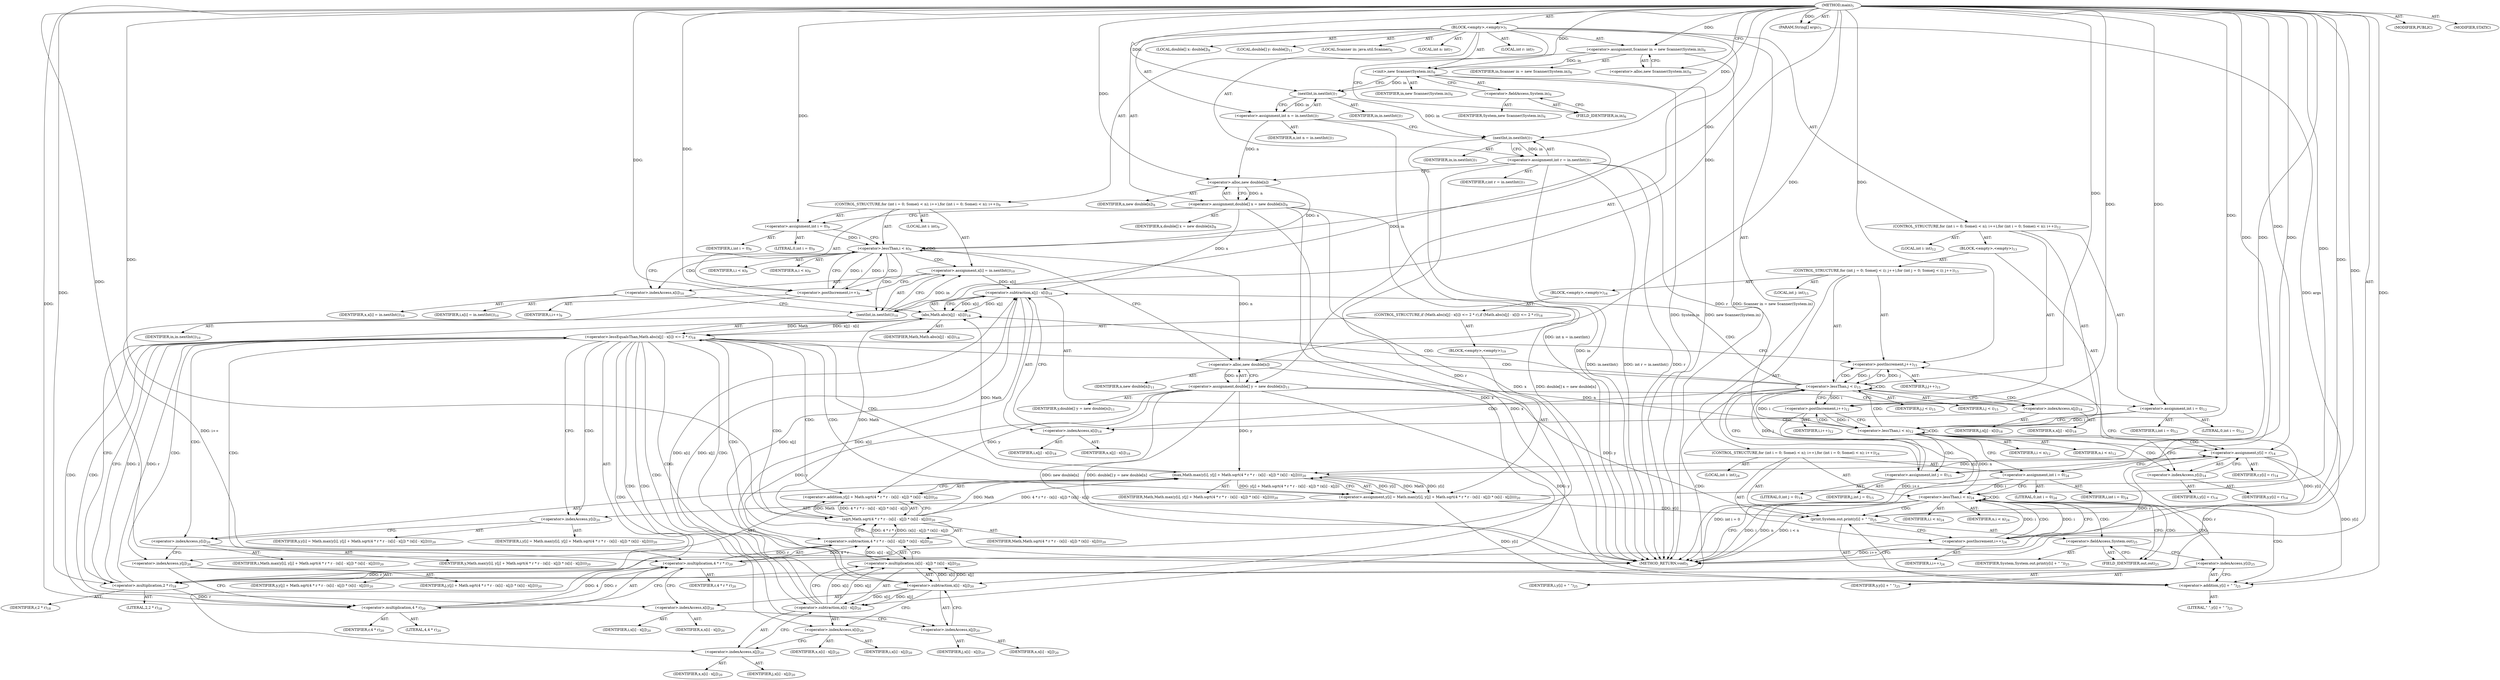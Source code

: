 digraph "main" {  
"19" [label = <(METHOD,main)<SUB>5</SUB>> ]
"20" [label = <(PARAM,String[] args)<SUB>5</SUB>> ]
"21" [label = <(BLOCK,&lt;empty&gt;,&lt;empty&gt;)<SUB>5</SUB>> ]
"4" [label = <(LOCAL,Scanner in: java.util.Scanner)<SUB>6</SUB>> ]
"22" [label = <(&lt;operator&gt;.assignment,Scanner in = new Scanner(System.in))<SUB>6</SUB>> ]
"23" [label = <(IDENTIFIER,in,Scanner in = new Scanner(System.in))<SUB>6</SUB>> ]
"24" [label = <(&lt;operator&gt;.alloc,new Scanner(System.in))<SUB>6</SUB>> ]
"25" [label = <(&lt;init&gt;,new Scanner(System.in))<SUB>6</SUB>> ]
"3" [label = <(IDENTIFIER,in,new Scanner(System.in))<SUB>6</SUB>> ]
"26" [label = <(&lt;operator&gt;.fieldAccess,System.in)<SUB>6</SUB>> ]
"27" [label = <(IDENTIFIER,System,new Scanner(System.in))<SUB>6</SUB>> ]
"28" [label = <(FIELD_IDENTIFIER,in,in)<SUB>6</SUB>> ]
"29" [label = <(LOCAL,int n: int)<SUB>7</SUB>> ]
"30" [label = <(LOCAL,int r: int)<SUB>7</SUB>> ]
"31" [label = <(&lt;operator&gt;.assignment,int n = in.nextInt())<SUB>7</SUB>> ]
"32" [label = <(IDENTIFIER,n,int n = in.nextInt())<SUB>7</SUB>> ]
"33" [label = <(nextInt,in.nextInt())<SUB>7</SUB>> ]
"34" [label = <(IDENTIFIER,in,in.nextInt())<SUB>7</SUB>> ]
"35" [label = <(&lt;operator&gt;.assignment,int r = in.nextInt())<SUB>7</SUB>> ]
"36" [label = <(IDENTIFIER,r,int r = in.nextInt())<SUB>7</SUB>> ]
"37" [label = <(nextInt,in.nextInt())<SUB>7</SUB>> ]
"38" [label = <(IDENTIFIER,in,in.nextInt())<SUB>7</SUB>> ]
"39" [label = <(LOCAL,double[] x: double[])<SUB>8</SUB>> ]
"40" [label = <(&lt;operator&gt;.assignment,double[] x = new double[n])<SUB>8</SUB>> ]
"41" [label = <(IDENTIFIER,x,double[] x = new double[n])<SUB>8</SUB>> ]
"42" [label = <(&lt;operator&gt;.alloc,new double[n])> ]
"43" [label = <(IDENTIFIER,n,new double[n])<SUB>8</SUB>> ]
"44" [label = <(CONTROL_STRUCTURE,for (int i = 0; Some(i &lt; n); i++),for (int i = 0; Some(i &lt; n); i++))<SUB>9</SUB>> ]
"45" [label = <(LOCAL,int i: int)<SUB>9</SUB>> ]
"46" [label = <(&lt;operator&gt;.assignment,int i = 0)<SUB>9</SUB>> ]
"47" [label = <(IDENTIFIER,i,int i = 0)<SUB>9</SUB>> ]
"48" [label = <(LITERAL,0,int i = 0)<SUB>9</SUB>> ]
"49" [label = <(&lt;operator&gt;.lessThan,i &lt; n)<SUB>9</SUB>> ]
"50" [label = <(IDENTIFIER,i,i &lt; n)<SUB>9</SUB>> ]
"51" [label = <(IDENTIFIER,n,i &lt; n)<SUB>9</SUB>> ]
"52" [label = <(&lt;operator&gt;.postIncrement,i++)<SUB>9</SUB>> ]
"53" [label = <(IDENTIFIER,i,i++)<SUB>9</SUB>> ]
"54" [label = <(&lt;operator&gt;.assignment,x[i] = in.nextInt())<SUB>10</SUB>> ]
"55" [label = <(&lt;operator&gt;.indexAccess,x[i])<SUB>10</SUB>> ]
"56" [label = <(IDENTIFIER,x,x[i] = in.nextInt())<SUB>10</SUB>> ]
"57" [label = <(IDENTIFIER,i,x[i] = in.nextInt())<SUB>10</SUB>> ]
"58" [label = <(nextInt,in.nextInt())<SUB>10</SUB>> ]
"59" [label = <(IDENTIFIER,in,in.nextInt())<SUB>10</SUB>> ]
"60" [label = <(LOCAL,double[] y: double[])<SUB>11</SUB>> ]
"61" [label = <(&lt;operator&gt;.assignment,double[] y = new double[n])<SUB>11</SUB>> ]
"62" [label = <(IDENTIFIER,y,double[] y = new double[n])<SUB>11</SUB>> ]
"63" [label = <(&lt;operator&gt;.alloc,new double[n])> ]
"64" [label = <(IDENTIFIER,n,new double[n])<SUB>11</SUB>> ]
"65" [label = <(CONTROL_STRUCTURE,for (int i = 0; Some(i &lt; n); i++),for (int i = 0; Some(i &lt; n); i++))<SUB>12</SUB>> ]
"66" [label = <(LOCAL,int i: int)<SUB>12</SUB>> ]
"67" [label = <(&lt;operator&gt;.assignment,int i = 0)<SUB>12</SUB>> ]
"68" [label = <(IDENTIFIER,i,int i = 0)<SUB>12</SUB>> ]
"69" [label = <(LITERAL,0,int i = 0)<SUB>12</SUB>> ]
"70" [label = <(&lt;operator&gt;.lessThan,i &lt; n)<SUB>12</SUB>> ]
"71" [label = <(IDENTIFIER,i,i &lt; n)<SUB>12</SUB>> ]
"72" [label = <(IDENTIFIER,n,i &lt; n)<SUB>12</SUB>> ]
"73" [label = <(&lt;operator&gt;.postIncrement,i++)<SUB>12</SUB>> ]
"74" [label = <(IDENTIFIER,i,i++)<SUB>12</SUB>> ]
"75" [label = <(BLOCK,&lt;empty&gt;,&lt;empty&gt;)<SUB>13</SUB>> ]
"76" [label = <(&lt;operator&gt;.assignment,y[i] = r)<SUB>14</SUB>> ]
"77" [label = <(&lt;operator&gt;.indexAccess,y[i])<SUB>14</SUB>> ]
"78" [label = <(IDENTIFIER,y,y[i] = r)<SUB>14</SUB>> ]
"79" [label = <(IDENTIFIER,i,y[i] = r)<SUB>14</SUB>> ]
"80" [label = <(IDENTIFIER,r,y[i] = r)<SUB>14</SUB>> ]
"81" [label = <(CONTROL_STRUCTURE,for (int j = 0; Some(j &lt; i); j++),for (int j = 0; Some(j &lt; i); j++))<SUB>15</SUB>> ]
"82" [label = <(LOCAL,int j: int)<SUB>15</SUB>> ]
"83" [label = <(&lt;operator&gt;.assignment,int j = 0)<SUB>15</SUB>> ]
"84" [label = <(IDENTIFIER,j,int j = 0)<SUB>15</SUB>> ]
"85" [label = <(LITERAL,0,int j = 0)<SUB>15</SUB>> ]
"86" [label = <(&lt;operator&gt;.lessThan,j &lt; i)<SUB>15</SUB>> ]
"87" [label = <(IDENTIFIER,j,j &lt; i)<SUB>15</SUB>> ]
"88" [label = <(IDENTIFIER,i,j &lt; i)<SUB>15</SUB>> ]
"89" [label = <(&lt;operator&gt;.postIncrement,j++)<SUB>15</SUB>> ]
"90" [label = <(IDENTIFIER,j,j++)<SUB>15</SUB>> ]
"91" [label = <(BLOCK,&lt;empty&gt;,&lt;empty&gt;)<SUB>16</SUB>> ]
"92" [label = <(CONTROL_STRUCTURE,if (Math.abs(x[j] - x[i]) &lt;= 2 * r),if (Math.abs(x[j] - x[i]) &lt;= 2 * r))<SUB>18</SUB>> ]
"93" [label = <(&lt;operator&gt;.lessEqualsThan,Math.abs(x[j] - x[i]) &lt;= 2 * r)<SUB>18</SUB>> ]
"94" [label = <(abs,Math.abs(x[j] - x[i]))<SUB>18</SUB>> ]
"95" [label = <(IDENTIFIER,Math,Math.abs(x[j] - x[i]))<SUB>18</SUB>> ]
"96" [label = <(&lt;operator&gt;.subtraction,x[j] - x[i])<SUB>18</SUB>> ]
"97" [label = <(&lt;operator&gt;.indexAccess,x[j])<SUB>18</SUB>> ]
"98" [label = <(IDENTIFIER,x,x[j] - x[i])<SUB>18</SUB>> ]
"99" [label = <(IDENTIFIER,j,x[j] - x[i])<SUB>18</SUB>> ]
"100" [label = <(&lt;operator&gt;.indexAccess,x[i])<SUB>18</SUB>> ]
"101" [label = <(IDENTIFIER,x,x[j] - x[i])<SUB>18</SUB>> ]
"102" [label = <(IDENTIFIER,i,x[j] - x[i])<SUB>18</SUB>> ]
"103" [label = <(&lt;operator&gt;.multiplication,2 * r)<SUB>18</SUB>> ]
"104" [label = <(LITERAL,2,2 * r)<SUB>18</SUB>> ]
"105" [label = <(IDENTIFIER,r,2 * r)<SUB>18</SUB>> ]
"106" [label = <(BLOCK,&lt;empty&gt;,&lt;empty&gt;)<SUB>19</SUB>> ]
"107" [label = <(&lt;operator&gt;.assignment,y[i] = Math.max(y[i], y[j] + Math.sqrt(4 * r * r - (x[i] - x[j]) * (x[i] - x[j]))))<SUB>20</SUB>> ]
"108" [label = <(&lt;operator&gt;.indexAccess,y[i])<SUB>20</SUB>> ]
"109" [label = <(IDENTIFIER,y,y[i] = Math.max(y[i], y[j] + Math.sqrt(4 * r * r - (x[i] - x[j]) * (x[i] - x[j]))))<SUB>20</SUB>> ]
"110" [label = <(IDENTIFIER,i,y[i] = Math.max(y[i], y[j] + Math.sqrt(4 * r * r - (x[i] - x[j]) * (x[i] - x[j]))))<SUB>20</SUB>> ]
"111" [label = <(max,Math.max(y[i], y[j] + Math.sqrt(4 * r * r - (x[i] - x[j]) * (x[i] - x[j]))))<SUB>20</SUB>> ]
"112" [label = <(IDENTIFIER,Math,Math.max(y[i], y[j] + Math.sqrt(4 * r * r - (x[i] - x[j]) * (x[i] - x[j]))))<SUB>20</SUB>> ]
"113" [label = <(&lt;operator&gt;.indexAccess,y[i])<SUB>20</SUB>> ]
"114" [label = <(IDENTIFIER,y,Math.max(y[i], y[j] + Math.sqrt(4 * r * r - (x[i] - x[j]) * (x[i] - x[j]))))<SUB>20</SUB>> ]
"115" [label = <(IDENTIFIER,i,Math.max(y[i], y[j] + Math.sqrt(4 * r * r - (x[i] - x[j]) * (x[i] - x[j]))))<SUB>20</SUB>> ]
"116" [label = <(&lt;operator&gt;.addition,y[j] + Math.sqrt(4 * r * r - (x[i] - x[j]) * (x[i] - x[j])))<SUB>20</SUB>> ]
"117" [label = <(&lt;operator&gt;.indexAccess,y[j])<SUB>20</SUB>> ]
"118" [label = <(IDENTIFIER,y,y[j] + Math.sqrt(4 * r * r - (x[i] - x[j]) * (x[i] - x[j])))<SUB>20</SUB>> ]
"119" [label = <(IDENTIFIER,j,y[j] + Math.sqrt(4 * r * r - (x[i] - x[j]) * (x[i] - x[j])))<SUB>20</SUB>> ]
"120" [label = <(sqrt,Math.sqrt(4 * r * r - (x[i] - x[j]) * (x[i] - x[j])))<SUB>20</SUB>> ]
"121" [label = <(IDENTIFIER,Math,Math.sqrt(4 * r * r - (x[i] - x[j]) * (x[i] - x[j])))<SUB>20</SUB>> ]
"122" [label = <(&lt;operator&gt;.subtraction,4 * r * r - (x[i] - x[j]) * (x[i] - x[j]))<SUB>20</SUB>> ]
"123" [label = <(&lt;operator&gt;.multiplication,4 * r * r)<SUB>20</SUB>> ]
"124" [label = <(&lt;operator&gt;.multiplication,4 * r)<SUB>20</SUB>> ]
"125" [label = <(LITERAL,4,4 * r)<SUB>20</SUB>> ]
"126" [label = <(IDENTIFIER,r,4 * r)<SUB>20</SUB>> ]
"127" [label = <(IDENTIFIER,r,4 * r * r)<SUB>20</SUB>> ]
"128" [label = <(&lt;operator&gt;.multiplication,(x[i] - x[j]) * (x[i] - x[j]))<SUB>20</SUB>> ]
"129" [label = <(&lt;operator&gt;.subtraction,x[i] - x[j])<SUB>20</SUB>> ]
"130" [label = <(&lt;operator&gt;.indexAccess,x[i])<SUB>20</SUB>> ]
"131" [label = <(IDENTIFIER,x,x[i] - x[j])<SUB>20</SUB>> ]
"132" [label = <(IDENTIFIER,i,x[i] - x[j])<SUB>20</SUB>> ]
"133" [label = <(&lt;operator&gt;.indexAccess,x[j])<SUB>20</SUB>> ]
"134" [label = <(IDENTIFIER,x,x[i] - x[j])<SUB>20</SUB>> ]
"135" [label = <(IDENTIFIER,j,x[i] - x[j])<SUB>20</SUB>> ]
"136" [label = <(&lt;operator&gt;.subtraction,x[i] - x[j])<SUB>20</SUB>> ]
"137" [label = <(&lt;operator&gt;.indexAccess,x[i])<SUB>20</SUB>> ]
"138" [label = <(IDENTIFIER,x,x[i] - x[j])<SUB>20</SUB>> ]
"139" [label = <(IDENTIFIER,i,x[i] - x[j])<SUB>20</SUB>> ]
"140" [label = <(&lt;operator&gt;.indexAccess,x[j])<SUB>20</SUB>> ]
"141" [label = <(IDENTIFIER,x,x[i] - x[j])<SUB>20</SUB>> ]
"142" [label = <(IDENTIFIER,j,x[i] - x[j])<SUB>20</SUB>> ]
"143" [label = <(CONTROL_STRUCTURE,for (int i = 0; Some(i &lt; n); i++),for (int i = 0; Some(i &lt; n); i++))<SUB>24</SUB>> ]
"144" [label = <(LOCAL,int i: int)<SUB>24</SUB>> ]
"145" [label = <(&lt;operator&gt;.assignment,int i = 0)<SUB>24</SUB>> ]
"146" [label = <(IDENTIFIER,i,int i = 0)<SUB>24</SUB>> ]
"147" [label = <(LITERAL,0,int i = 0)<SUB>24</SUB>> ]
"148" [label = <(&lt;operator&gt;.lessThan,i &lt; n)<SUB>24</SUB>> ]
"149" [label = <(IDENTIFIER,i,i &lt; n)<SUB>24</SUB>> ]
"150" [label = <(IDENTIFIER,n,i &lt; n)<SUB>24</SUB>> ]
"151" [label = <(&lt;operator&gt;.postIncrement,i++)<SUB>24</SUB>> ]
"152" [label = <(IDENTIFIER,i,i++)<SUB>24</SUB>> ]
"153" [label = <(print,System.out.print(y[i] + &quot; &quot;))<SUB>25</SUB>> ]
"154" [label = <(&lt;operator&gt;.fieldAccess,System.out)<SUB>25</SUB>> ]
"155" [label = <(IDENTIFIER,System,System.out.print(y[i] + &quot; &quot;))<SUB>25</SUB>> ]
"156" [label = <(FIELD_IDENTIFIER,out,out)<SUB>25</SUB>> ]
"157" [label = <(&lt;operator&gt;.addition,y[i] + &quot; &quot;)<SUB>25</SUB>> ]
"158" [label = <(&lt;operator&gt;.indexAccess,y[i])<SUB>25</SUB>> ]
"159" [label = <(IDENTIFIER,y,y[i] + &quot; &quot;)<SUB>25</SUB>> ]
"160" [label = <(IDENTIFIER,i,y[i] + &quot; &quot;)<SUB>25</SUB>> ]
"161" [label = <(LITERAL,&quot; &quot;,y[i] + &quot; &quot;)<SUB>25</SUB>> ]
"162" [label = <(MODIFIER,PUBLIC)> ]
"163" [label = <(MODIFIER,STATIC)> ]
"164" [label = <(METHOD_RETURN,void)<SUB>5</SUB>> ]
  "19" -> "20"  [ label = "AST: "] 
  "19" -> "21"  [ label = "AST: "] 
  "19" -> "162"  [ label = "AST: "] 
  "19" -> "163"  [ label = "AST: "] 
  "19" -> "164"  [ label = "AST: "] 
  "21" -> "4"  [ label = "AST: "] 
  "21" -> "22"  [ label = "AST: "] 
  "21" -> "25"  [ label = "AST: "] 
  "21" -> "29"  [ label = "AST: "] 
  "21" -> "30"  [ label = "AST: "] 
  "21" -> "31"  [ label = "AST: "] 
  "21" -> "35"  [ label = "AST: "] 
  "21" -> "39"  [ label = "AST: "] 
  "21" -> "40"  [ label = "AST: "] 
  "21" -> "44"  [ label = "AST: "] 
  "21" -> "60"  [ label = "AST: "] 
  "21" -> "61"  [ label = "AST: "] 
  "21" -> "65"  [ label = "AST: "] 
  "21" -> "143"  [ label = "AST: "] 
  "22" -> "23"  [ label = "AST: "] 
  "22" -> "24"  [ label = "AST: "] 
  "25" -> "3"  [ label = "AST: "] 
  "25" -> "26"  [ label = "AST: "] 
  "26" -> "27"  [ label = "AST: "] 
  "26" -> "28"  [ label = "AST: "] 
  "31" -> "32"  [ label = "AST: "] 
  "31" -> "33"  [ label = "AST: "] 
  "33" -> "34"  [ label = "AST: "] 
  "35" -> "36"  [ label = "AST: "] 
  "35" -> "37"  [ label = "AST: "] 
  "37" -> "38"  [ label = "AST: "] 
  "40" -> "41"  [ label = "AST: "] 
  "40" -> "42"  [ label = "AST: "] 
  "42" -> "43"  [ label = "AST: "] 
  "44" -> "45"  [ label = "AST: "] 
  "44" -> "46"  [ label = "AST: "] 
  "44" -> "49"  [ label = "AST: "] 
  "44" -> "52"  [ label = "AST: "] 
  "44" -> "54"  [ label = "AST: "] 
  "46" -> "47"  [ label = "AST: "] 
  "46" -> "48"  [ label = "AST: "] 
  "49" -> "50"  [ label = "AST: "] 
  "49" -> "51"  [ label = "AST: "] 
  "52" -> "53"  [ label = "AST: "] 
  "54" -> "55"  [ label = "AST: "] 
  "54" -> "58"  [ label = "AST: "] 
  "55" -> "56"  [ label = "AST: "] 
  "55" -> "57"  [ label = "AST: "] 
  "58" -> "59"  [ label = "AST: "] 
  "61" -> "62"  [ label = "AST: "] 
  "61" -> "63"  [ label = "AST: "] 
  "63" -> "64"  [ label = "AST: "] 
  "65" -> "66"  [ label = "AST: "] 
  "65" -> "67"  [ label = "AST: "] 
  "65" -> "70"  [ label = "AST: "] 
  "65" -> "73"  [ label = "AST: "] 
  "65" -> "75"  [ label = "AST: "] 
  "67" -> "68"  [ label = "AST: "] 
  "67" -> "69"  [ label = "AST: "] 
  "70" -> "71"  [ label = "AST: "] 
  "70" -> "72"  [ label = "AST: "] 
  "73" -> "74"  [ label = "AST: "] 
  "75" -> "76"  [ label = "AST: "] 
  "75" -> "81"  [ label = "AST: "] 
  "76" -> "77"  [ label = "AST: "] 
  "76" -> "80"  [ label = "AST: "] 
  "77" -> "78"  [ label = "AST: "] 
  "77" -> "79"  [ label = "AST: "] 
  "81" -> "82"  [ label = "AST: "] 
  "81" -> "83"  [ label = "AST: "] 
  "81" -> "86"  [ label = "AST: "] 
  "81" -> "89"  [ label = "AST: "] 
  "81" -> "91"  [ label = "AST: "] 
  "83" -> "84"  [ label = "AST: "] 
  "83" -> "85"  [ label = "AST: "] 
  "86" -> "87"  [ label = "AST: "] 
  "86" -> "88"  [ label = "AST: "] 
  "89" -> "90"  [ label = "AST: "] 
  "91" -> "92"  [ label = "AST: "] 
  "92" -> "93"  [ label = "AST: "] 
  "92" -> "106"  [ label = "AST: "] 
  "93" -> "94"  [ label = "AST: "] 
  "93" -> "103"  [ label = "AST: "] 
  "94" -> "95"  [ label = "AST: "] 
  "94" -> "96"  [ label = "AST: "] 
  "96" -> "97"  [ label = "AST: "] 
  "96" -> "100"  [ label = "AST: "] 
  "97" -> "98"  [ label = "AST: "] 
  "97" -> "99"  [ label = "AST: "] 
  "100" -> "101"  [ label = "AST: "] 
  "100" -> "102"  [ label = "AST: "] 
  "103" -> "104"  [ label = "AST: "] 
  "103" -> "105"  [ label = "AST: "] 
  "106" -> "107"  [ label = "AST: "] 
  "107" -> "108"  [ label = "AST: "] 
  "107" -> "111"  [ label = "AST: "] 
  "108" -> "109"  [ label = "AST: "] 
  "108" -> "110"  [ label = "AST: "] 
  "111" -> "112"  [ label = "AST: "] 
  "111" -> "113"  [ label = "AST: "] 
  "111" -> "116"  [ label = "AST: "] 
  "113" -> "114"  [ label = "AST: "] 
  "113" -> "115"  [ label = "AST: "] 
  "116" -> "117"  [ label = "AST: "] 
  "116" -> "120"  [ label = "AST: "] 
  "117" -> "118"  [ label = "AST: "] 
  "117" -> "119"  [ label = "AST: "] 
  "120" -> "121"  [ label = "AST: "] 
  "120" -> "122"  [ label = "AST: "] 
  "122" -> "123"  [ label = "AST: "] 
  "122" -> "128"  [ label = "AST: "] 
  "123" -> "124"  [ label = "AST: "] 
  "123" -> "127"  [ label = "AST: "] 
  "124" -> "125"  [ label = "AST: "] 
  "124" -> "126"  [ label = "AST: "] 
  "128" -> "129"  [ label = "AST: "] 
  "128" -> "136"  [ label = "AST: "] 
  "129" -> "130"  [ label = "AST: "] 
  "129" -> "133"  [ label = "AST: "] 
  "130" -> "131"  [ label = "AST: "] 
  "130" -> "132"  [ label = "AST: "] 
  "133" -> "134"  [ label = "AST: "] 
  "133" -> "135"  [ label = "AST: "] 
  "136" -> "137"  [ label = "AST: "] 
  "136" -> "140"  [ label = "AST: "] 
  "137" -> "138"  [ label = "AST: "] 
  "137" -> "139"  [ label = "AST: "] 
  "140" -> "141"  [ label = "AST: "] 
  "140" -> "142"  [ label = "AST: "] 
  "143" -> "144"  [ label = "AST: "] 
  "143" -> "145"  [ label = "AST: "] 
  "143" -> "148"  [ label = "AST: "] 
  "143" -> "151"  [ label = "AST: "] 
  "143" -> "153"  [ label = "AST: "] 
  "145" -> "146"  [ label = "AST: "] 
  "145" -> "147"  [ label = "AST: "] 
  "148" -> "149"  [ label = "AST: "] 
  "148" -> "150"  [ label = "AST: "] 
  "151" -> "152"  [ label = "AST: "] 
  "153" -> "154"  [ label = "AST: "] 
  "153" -> "157"  [ label = "AST: "] 
  "154" -> "155"  [ label = "AST: "] 
  "154" -> "156"  [ label = "AST: "] 
  "157" -> "158"  [ label = "AST: "] 
  "157" -> "161"  [ label = "AST: "] 
  "158" -> "159"  [ label = "AST: "] 
  "158" -> "160"  [ label = "AST: "] 
  "22" -> "28"  [ label = "CFG: "] 
  "25" -> "33"  [ label = "CFG: "] 
  "31" -> "37"  [ label = "CFG: "] 
  "35" -> "42"  [ label = "CFG: "] 
  "40" -> "46"  [ label = "CFG: "] 
  "61" -> "67"  [ label = "CFG: "] 
  "24" -> "22"  [ label = "CFG: "] 
  "26" -> "25"  [ label = "CFG: "] 
  "33" -> "31"  [ label = "CFG: "] 
  "37" -> "35"  [ label = "CFG: "] 
  "42" -> "40"  [ label = "CFG: "] 
  "46" -> "49"  [ label = "CFG: "] 
  "49" -> "55"  [ label = "CFG: "] 
  "49" -> "63"  [ label = "CFG: "] 
  "52" -> "49"  [ label = "CFG: "] 
  "54" -> "52"  [ label = "CFG: "] 
  "63" -> "61"  [ label = "CFG: "] 
  "67" -> "70"  [ label = "CFG: "] 
  "70" -> "77"  [ label = "CFG: "] 
  "70" -> "145"  [ label = "CFG: "] 
  "73" -> "70"  [ label = "CFG: "] 
  "145" -> "148"  [ label = "CFG: "] 
  "148" -> "164"  [ label = "CFG: "] 
  "148" -> "156"  [ label = "CFG: "] 
  "151" -> "148"  [ label = "CFG: "] 
  "153" -> "151"  [ label = "CFG: "] 
  "28" -> "26"  [ label = "CFG: "] 
  "55" -> "58"  [ label = "CFG: "] 
  "58" -> "54"  [ label = "CFG: "] 
  "76" -> "83"  [ label = "CFG: "] 
  "154" -> "158"  [ label = "CFG: "] 
  "157" -> "153"  [ label = "CFG: "] 
  "77" -> "76"  [ label = "CFG: "] 
  "83" -> "86"  [ label = "CFG: "] 
  "86" -> "97"  [ label = "CFG: "] 
  "86" -> "73"  [ label = "CFG: "] 
  "89" -> "86"  [ label = "CFG: "] 
  "156" -> "154"  [ label = "CFG: "] 
  "158" -> "157"  [ label = "CFG: "] 
  "93" -> "108"  [ label = "CFG: "] 
  "93" -> "89"  [ label = "CFG: "] 
  "94" -> "103"  [ label = "CFG: "] 
  "103" -> "93"  [ label = "CFG: "] 
  "107" -> "89"  [ label = "CFG: "] 
  "96" -> "94"  [ label = "CFG: "] 
  "108" -> "113"  [ label = "CFG: "] 
  "111" -> "107"  [ label = "CFG: "] 
  "97" -> "100"  [ label = "CFG: "] 
  "100" -> "96"  [ label = "CFG: "] 
  "113" -> "117"  [ label = "CFG: "] 
  "116" -> "111"  [ label = "CFG: "] 
  "117" -> "124"  [ label = "CFG: "] 
  "120" -> "116"  [ label = "CFG: "] 
  "122" -> "120"  [ label = "CFG: "] 
  "123" -> "130"  [ label = "CFG: "] 
  "128" -> "122"  [ label = "CFG: "] 
  "124" -> "123"  [ label = "CFG: "] 
  "129" -> "137"  [ label = "CFG: "] 
  "136" -> "128"  [ label = "CFG: "] 
  "130" -> "133"  [ label = "CFG: "] 
  "133" -> "129"  [ label = "CFG: "] 
  "137" -> "140"  [ label = "CFG: "] 
  "140" -> "136"  [ label = "CFG: "] 
  "19" -> "24"  [ label = "CFG: "] 
  "20" -> "164"  [ label = "DDG: args"] 
  "22" -> "164"  [ label = "DDG: Scanner in = new Scanner(System.in)"] 
  "25" -> "164"  [ label = "DDG: System.in"] 
  "25" -> "164"  [ label = "DDG: new Scanner(System.in)"] 
  "31" -> "164"  [ label = "DDG: int n = in.nextInt()"] 
  "35" -> "164"  [ label = "DDG: r"] 
  "37" -> "164"  [ label = "DDG: in"] 
  "35" -> "164"  [ label = "DDG: in.nextInt()"] 
  "35" -> "164"  [ label = "DDG: int r = in.nextInt()"] 
  "40" -> "164"  [ label = "DDG: x"] 
  "40" -> "164"  [ label = "DDG: double[] x = new double[n]"] 
  "61" -> "164"  [ label = "DDG: y"] 
  "61" -> "164"  [ label = "DDG: new double[n]"] 
  "61" -> "164"  [ label = "DDG: double[] y = new double[n]"] 
  "145" -> "164"  [ label = "DDG: int i = 0"] 
  "148" -> "164"  [ label = "DDG: i"] 
  "148" -> "164"  [ label = "DDG: n"] 
  "148" -> "164"  [ label = "DDG: i &lt; n"] 
  "151" -> "164"  [ label = "DDG: i++"] 
  "73" -> "164"  [ label = "DDG: i++"] 
  "52" -> "164"  [ label = "DDG: i++"] 
  "19" -> "20"  [ label = "DDG: "] 
  "19" -> "22"  [ label = "DDG: "] 
  "33" -> "31"  [ label = "DDG: in"] 
  "37" -> "35"  [ label = "DDG: in"] 
  "42" -> "40"  [ label = "DDG: n"] 
  "63" -> "61"  [ label = "DDG: n"] 
  "22" -> "25"  [ label = "DDG: in"] 
  "19" -> "25"  [ label = "DDG: "] 
  "19" -> "46"  [ label = "DDG: "] 
  "58" -> "54"  [ label = "DDG: in"] 
  "19" -> "67"  [ label = "DDG: "] 
  "19" -> "145"  [ label = "DDG: "] 
  "25" -> "33"  [ label = "DDG: in"] 
  "19" -> "33"  [ label = "DDG: "] 
  "33" -> "37"  [ label = "DDG: in"] 
  "19" -> "37"  [ label = "DDG: "] 
  "31" -> "42"  [ label = "DDG: n"] 
  "19" -> "42"  [ label = "DDG: "] 
  "46" -> "49"  [ label = "DDG: i"] 
  "52" -> "49"  [ label = "DDG: i"] 
  "19" -> "49"  [ label = "DDG: "] 
  "42" -> "49"  [ label = "DDG: n"] 
  "49" -> "52"  [ label = "DDG: i"] 
  "19" -> "52"  [ label = "DDG: "] 
  "49" -> "63"  [ label = "DDG: n"] 
  "19" -> "63"  [ label = "DDG: "] 
  "67" -> "70"  [ label = "DDG: i"] 
  "73" -> "70"  [ label = "DDG: i"] 
  "19" -> "70"  [ label = "DDG: "] 
  "63" -> "70"  [ label = "DDG: n"] 
  "86" -> "73"  [ label = "DDG: i"] 
  "19" -> "73"  [ label = "DDG: "] 
  "35" -> "76"  [ label = "DDG: r"] 
  "103" -> "76"  [ label = "DDG: r"] 
  "123" -> "76"  [ label = "DDG: r"] 
  "19" -> "76"  [ label = "DDG: "] 
  "145" -> "148"  [ label = "DDG: i"] 
  "151" -> "148"  [ label = "DDG: i"] 
  "19" -> "148"  [ label = "DDG: "] 
  "70" -> "148"  [ label = "DDG: n"] 
  "148" -> "151"  [ label = "DDG: i"] 
  "19" -> "151"  [ label = "DDG: "] 
  "61" -> "153"  [ label = "DDG: y"] 
  "76" -> "153"  [ label = "DDG: y[i]"] 
  "107" -> "153"  [ label = "DDG: y[i]"] 
  "19" -> "153"  [ label = "DDG: "] 
  "37" -> "58"  [ label = "DDG: in"] 
  "19" -> "58"  [ label = "DDG: "] 
  "19" -> "83"  [ label = "DDG: "] 
  "61" -> "157"  [ label = "DDG: y"] 
  "76" -> "157"  [ label = "DDG: y[i]"] 
  "107" -> "157"  [ label = "DDG: y[i]"] 
  "19" -> "157"  [ label = "DDG: "] 
  "83" -> "86"  [ label = "DDG: j"] 
  "89" -> "86"  [ label = "DDG: j"] 
  "19" -> "86"  [ label = "DDG: "] 
  "70" -> "86"  [ label = "DDG: i"] 
  "86" -> "89"  [ label = "DDG: j"] 
  "19" -> "89"  [ label = "DDG: "] 
  "94" -> "93"  [ label = "DDG: Math"] 
  "94" -> "93"  [ label = "DDG: x[j] - x[i]"] 
  "103" -> "93"  [ label = "DDG: 2"] 
  "103" -> "93"  [ label = "DDG: r"] 
  "111" -> "107"  [ label = "DDG: Math"] 
  "111" -> "107"  [ label = "DDG: y[i]"] 
  "111" -> "107"  [ label = "DDG: y[j] + Math.sqrt(4 * r * r - (x[i] - x[j]) * (x[i] - x[j]))"] 
  "111" -> "94"  [ label = "DDG: Math"] 
  "19" -> "94"  [ label = "DDG: "] 
  "96" -> "94"  [ label = "DDG: x[j]"] 
  "96" -> "94"  [ label = "DDG: x[i]"] 
  "19" -> "103"  [ label = "DDG: "] 
  "123" -> "103"  [ label = "DDG: r"] 
  "35" -> "103"  [ label = "DDG: r"] 
  "40" -> "96"  [ label = "DDG: x"] 
  "136" -> "96"  [ label = "DDG: x[j]"] 
  "136" -> "96"  [ label = "DDG: x[i]"] 
  "54" -> "96"  [ label = "DDG: x[i]"] 
  "120" -> "111"  [ label = "DDG: Math"] 
  "19" -> "111"  [ label = "DDG: "] 
  "61" -> "111"  [ label = "DDG: y"] 
  "76" -> "111"  [ label = "DDG: y[i]"] 
  "107" -> "111"  [ label = "DDG: y[i]"] 
  "120" -> "111"  [ label = "DDG: 4 * r * r - (x[i] - x[j]) * (x[i] - x[j])"] 
  "61" -> "116"  [ label = "DDG: y"] 
  "120" -> "116"  [ label = "DDG: Math"] 
  "120" -> "116"  [ label = "DDG: 4 * r * r - (x[i] - x[j]) * (x[i] - x[j])"] 
  "94" -> "120"  [ label = "DDG: Math"] 
  "19" -> "120"  [ label = "DDG: "] 
  "122" -> "120"  [ label = "DDG: 4 * r * r"] 
  "122" -> "120"  [ label = "DDG: (x[i] - x[j]) * (x[i] - x[j])"] 
  "123" -> "122"  [ label = "DDG: 4 * r"] 
  "123" -> "122"  [ label = "DDG: r"] 
  "128" -> "122"  [ label = "DDG: x[i] - x[j]"] 
  "124" -> "123"  [ label = "DDG: 4"] 
  "124" -> "123"  [ label = "DDG: r"] 
  "19" -> "123"  [ label = "DDG: "] 
  "129" -> "128"  [ label = "DDG: x[i]"] 
  "129" -> "128"  [ label = "DDG: x[j]"] 
  "136" -> "128"  [ label = "DDG: x[i]"] 
  "136" -> "128"  [ label = "DDG: x[j]"] 
  "19" -> "124"  [ label = "DDG: "] 
  "103" -> "124"  [ label = "DDG: r"] 
  "40" -> "129"  [ label = "DDG: x"] 
  "96" -> "129"  [ label = "DDG: x[i]"] 
  "96" -> "129"  [ label = "DDG: x[j]"] 
  "40" -> "136"  [ label = "DDG: x"] 
  "129" -> "136"  [ label = "DDG: x[i]"] 
  "129" -> "136"  [ label = "DDG: x[j]"] 
  "49" -> "49"  [ label = "CDG: "] 
  "49" -> "52"  [ label = "CDG: "] 
  "49" -> "54"  [ label = "CDG: "] 
  "49" -> "58"  [ label = "CDG: "] 
  "49" -> "55"  [ label = "CDG: "] 
  "70" -> "73"  [ label = "CDG: "] 
  "70" -> "77"  [ label = "CDG: "] 
  "70" -> "76"  [ label = "CDG: "] 
  "70" -> "83"  [ label = "CDG: "] 
  "70" -> "70"  [ label = "CDG: "] 
  "70" -> "86"  [ label = "CDG: "] 
  "148" -> "154"  [ label = "CDG: "] 
  "148" -> "151"  [ label = "CDG: "] 
  "148" -> "153"  [ label = "CDG: "] 
  "148" -> "157"  [ label = "CDG: "] 
  "148" -> "148"  [ label = "CDG: "] 
  "148" -> "156"  [ label = "CDG: "] 
  "148" -> "158"  [ label = "CDG: "] 
  "86" -> "94"  [ label = "CDG: "] 
  "86" -> "96"  [ label = "CDG: "] 
  "86" -> "89"  [ label = "CDG: "] 
  "86" -> "103"  [ label = "CDG: "] 
  "86" -> "97"  [ label = "CDG: "] 
  "86" -> "93"  [ label = "CDG: "] 
  "86" -> "100"  [ label = "CDG: "] 
  "86" -> "86"  [ label = "CDG: "] 
  "93" -> "107"  [ label = "CDG: "] 
  "93" -> "120"  [ label = "CDG: "] 
  "93" -> "113"  [ label = "CDG: "] 
  "93" -> "136"  [ label = "CDG: "] 
  "93" -> "116"  [ label = "CDG: "] 
  "93" -> "122"  [ label = "CDG: "] 
  "93" -> "128"  [ label = "CDG: "] 
  "93" -> "123"  [ label = "CDG: "] 
  "93" -> "129"  [ label = "CDG: "] 
  "93" -> "140"  [ label = "CDG: "] 
  "93" -> "137"  [ label = "CDG: "] 
  "93" -> "130"  [ label = "CDG: "] 
  "93" -> "117"  [ label = "CDG: "] 
  "93" -> "124"  [ label = "CDG: "] 
  "93" -> "108"  [ label = "CDG: "] 
  "93" -> "111"  [ label = "CDG: "] 
  "93" -> "133"  [ label = "CDG: "] 
}
